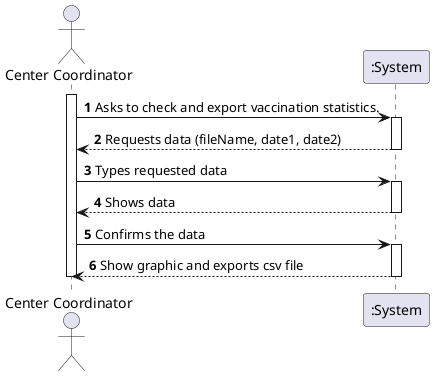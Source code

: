@startuml
autonumber
actor "Center Coordinator" as CC
participant ":System" as SST

activate CC

CC -> SST : Asks to check and export vaccination statistics.
activate SST

SST --> CC : Requests data (fileName, date1, date2)
deactivate SST

CC -> SST : Types requested data
activate SST

SST --> CC : Shows data
deactivate SST

CC -> SST : Confirms the data
activate SST

SST --> CC : Show graphic and exports csv file
deactivate SST

deactivate CC
@enduml